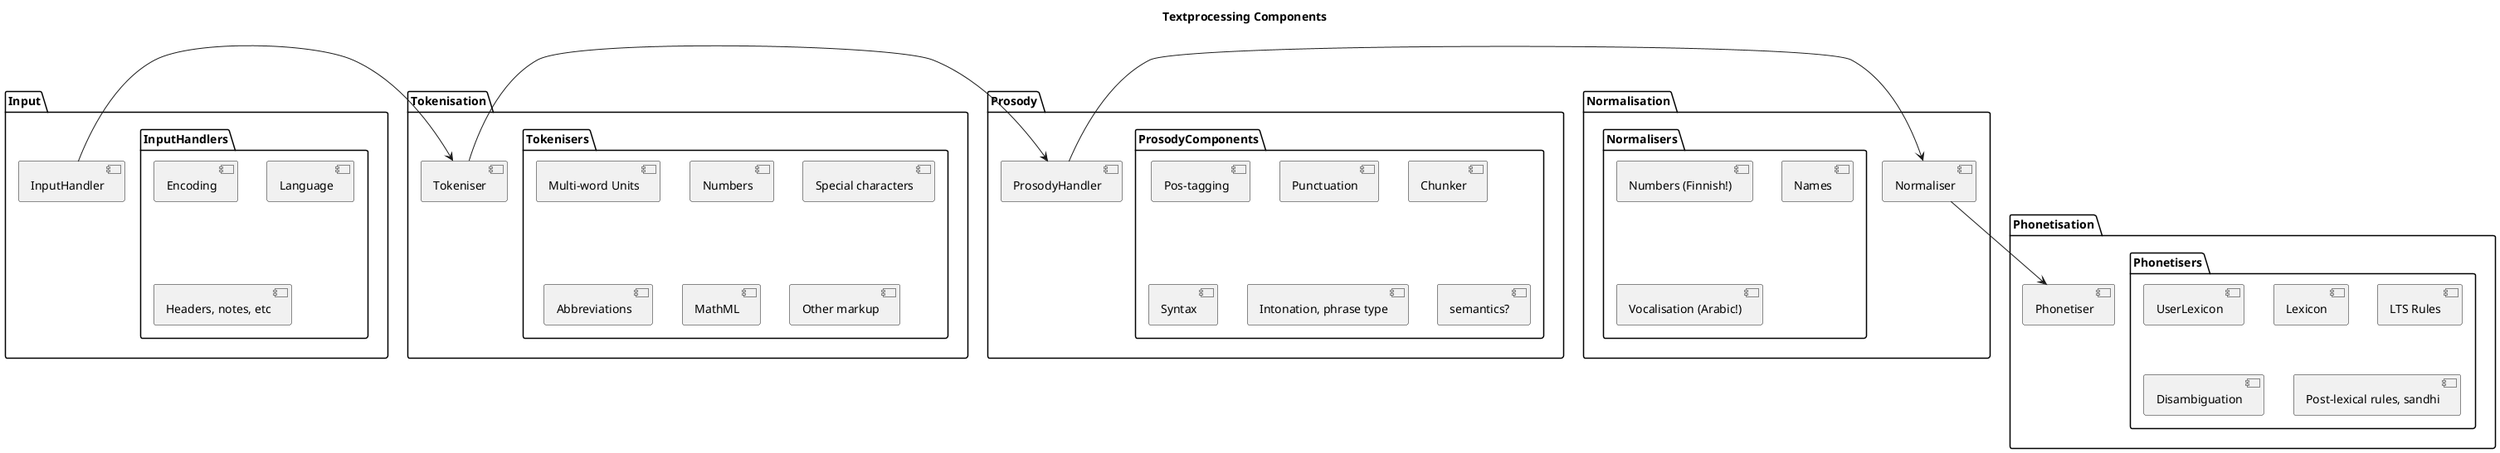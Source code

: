 @startuml

title
Textprocessing Components
end title


package Input {
    component InputHandler
    package InputHandlers {
    component Encoding
    component Language
    component "Headers, notes, etc"
}
}

package Tokenisation {
component Tokeniser
package Tokenisers {
component "Multi-word Units"
component Numbers
component "Special characters"
component Abbreviations
component MathML
component "Other markup"
}
}

package Prosody {
component ProsodyHandler
package ProsodyComponents {
component "Pos-tagging"
component Punctuation
component Chunker
component Syntax
component "Intonation, phrase type"
component "semantics?"
}
}

package Normalisation {
component Normaliser
package Normalisers {
component "Numbers (Finnish!)"
component Names
component Abbreviations
component "Vocalisation (Arabic!)"
}
}

package Phonetisation {
component Phonetiser
package Phonetisers {
component UserLexicon
component Lexicon
component "LTS Rules"
component Disambiguation
component "Post-lexical rules, sandhi"
}
}

InputHandler -> Tokeniser
Tokeniser -> ProsodyHandler
ProsodyHandler -> Normaliser
Normaliser --> Phonetiser


@enduml